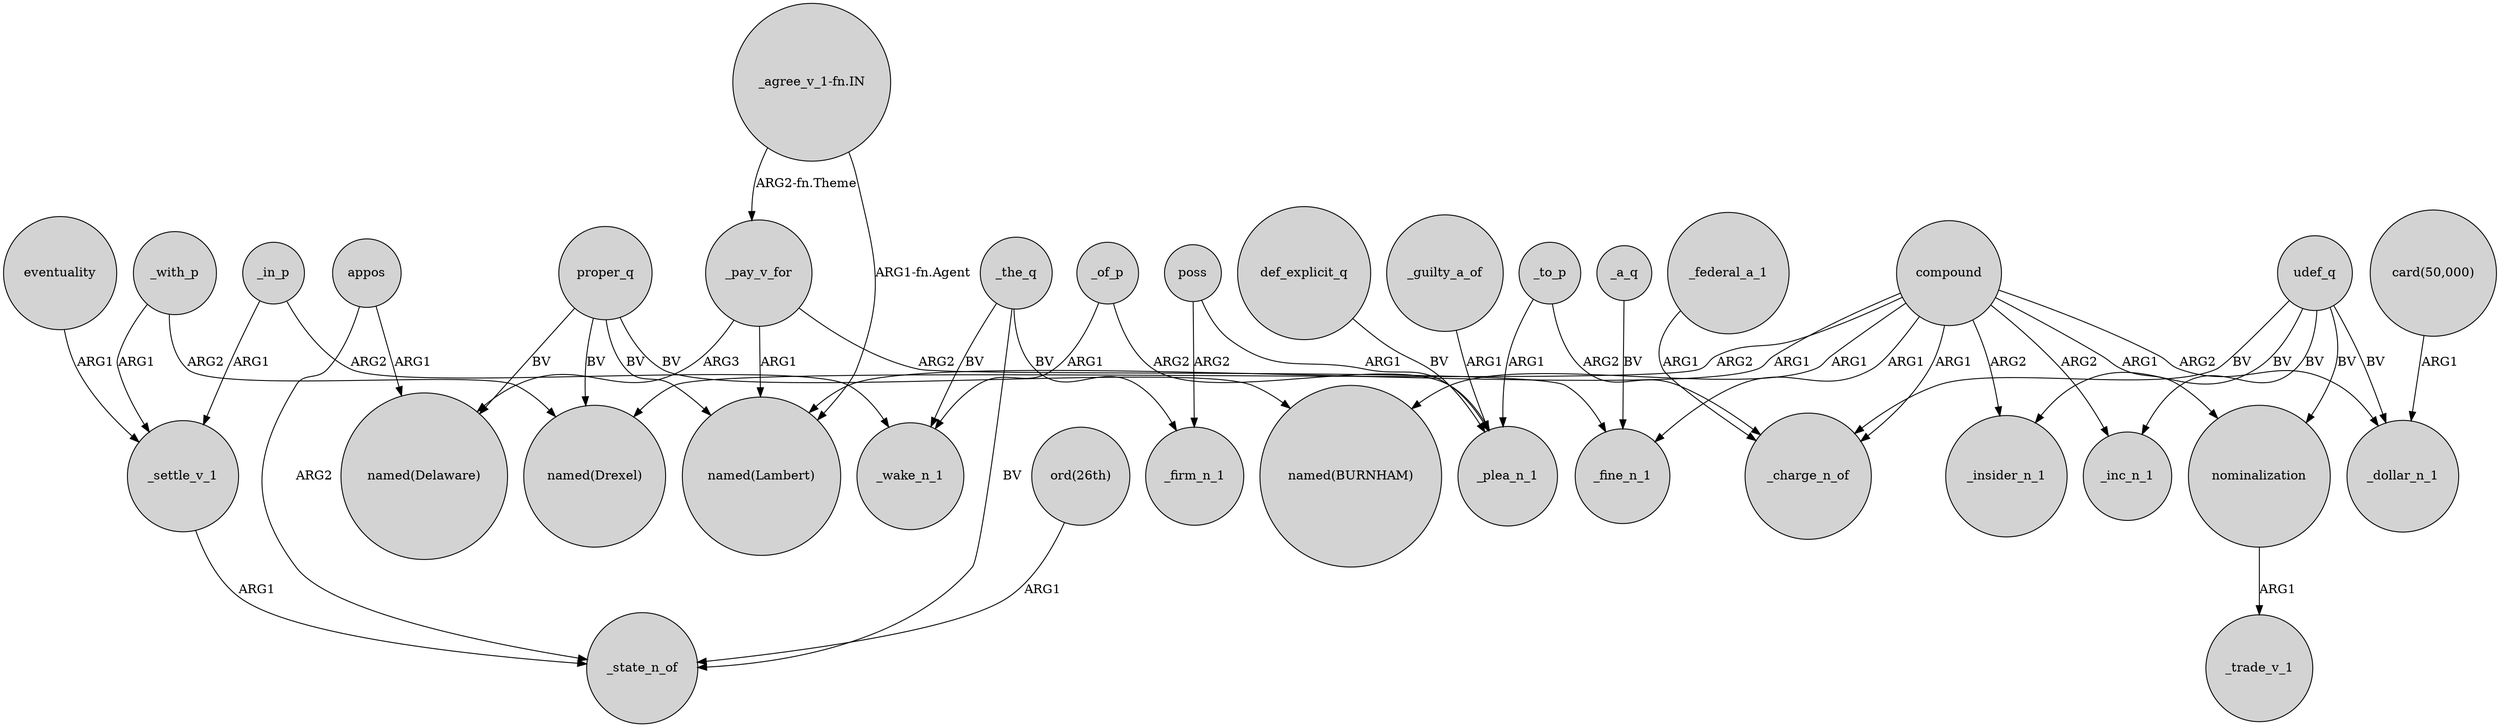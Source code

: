 digraph {
	node [shape=circle style=filled]
	_federal_a_1 -> _charge_n_of [label=ARG1]
	appos -> "named(Delaware)" [label=ARG1]
	udef_q -> _inc_n_1 [label=BV]
	def_explicit_q -> _plea_n_1 [label=BV]
	_the_q -> _wake_n_1 [label=BV]
	proper_q -> "named(Lambert)" [label=BV]
	_a_q -> _fine_n_1 [label=BV]
	proper_q -> "named(Drexel)" [label=BV]
	compound -> "named(Lambert)" [label=ARG1]
	_to_p -> _charge_n_of [label=ARG2]
	poss -> _plea_n_1 [label=ARG1]
	_pay_v_for -> _fine_n_1 [label=ARG2]
	compound -> _insider_n_1 [label=ARG2]
	udef_q -> _insider_n_1 [label=BV]
	"_agree_v_1-fn.IN" -> "named(Lambert)" [label="ARG1-fn.Agent"]
	"_agree_v_1-fn.IN" -> _pay_v_for [label="ARG2-fn.Theme"]
	_the_q -> _state_n_of [label=BV]
	nominalization -> _trade_v_1 [label=ARG1]
	appos -> _state_n_of [label=ARG2]
	_of_p -> _plea_n_1 [label=ARG2]
	udef_q -> _charge_n_of [label=BV]
	_to_p -> _plea_n_1 [label=ARG1]
	eventuality -> _settle_v_1 [label=ARG1]
	_with_p -> _settle_v_1 [label=ARG1]
	_guilty_a_of -> _plea_n_1 [label=ARG1]
	_of_p -> _wake_n_1 [label=ARG1]
	_in_p -> _wake_n_1 [label=ARG2]
	_settle_v_1 -> _state_n_of [label=ARG1]
	_in_p -> _settle_v_1 [label=ARG1]
	compound -> "named(Drexel)" [label=ARG2]
	_pay_v_for -> "named(Lambert)" [label=ARG1]
	compound -> _charge_n_of [label=ARG1]
	compound -> _fine_n_1 [label=ARG1]
	"ord(26th)" -> _state_n_of [label=ARG1]
	poss -> _firm_n_1 [label=ARG2]
	"card(50,000)" -> _dollar_n_1 [label=ARG1]
	proper_q -> "named(BURNHAM)" [label=BV]
	udef_q -> nominalization [label=BV]
	_pay_v_for -> "named(Delaware)" [label=ARG3]
	_the_q -> _firm_n_1 [label=BV]
	proper_q -> "named(Delaware)" [label=BV]
	compound -> "named(BURNHAM)" [label=ARG1]
	compound -> _dollar_n_1 [label=ARG2]
	_with_p -> "named(Drexel)" [label=ARG2]
	compound -> nominalization [label=ARG1]
	compound -> _inc_n_1 [label=ARG2]
	udef_q -> _dollar_n_1 [label=BV]
}
